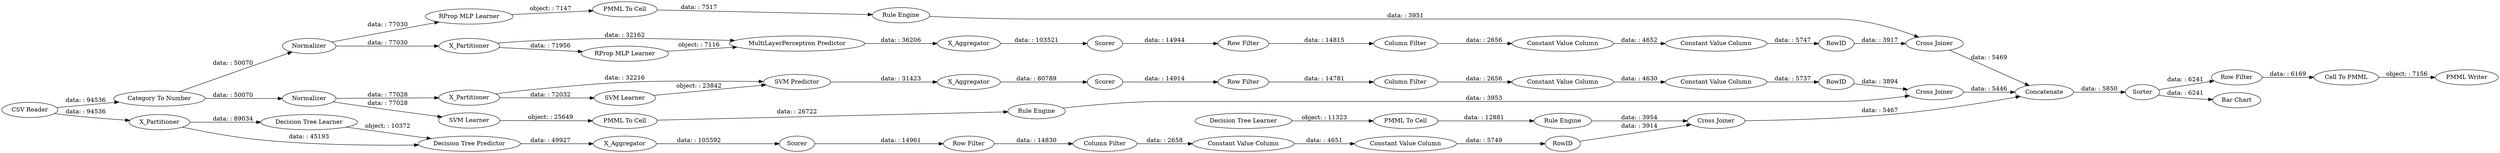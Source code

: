 digraph {
	"-3204727601346458567_290" [label="Constant Value Column"]
	"162084974202263656_28" [label="PMML To Cell"]
	"-8708285025418965461_294" [label="Column Filter"]
	"-8708285025418965461_9" [label="Row Filter"]
	"-4840255691458869934_72" [label="Row Filter"]
	"-3204727601346458567_294" [label="Column Filter"]
	"-2628549235256353508_35" [label="RProp MLP Learner"]
	"697253501037288402_32" [label="SVM Predictor"]
	"-8708285025418965461_292" [label="Constant Value Column"]
	"6706444178337609929_38" [label="Cross Joiner"]
	"6580243438292365045_292" [label="Constant Value Column"]
	"697253501037288402_41" [label=Scorer]
	"-3204727601346458567_292" [label="Constant Value Column"]
	"-8708285025418965461_293" [label=RowID]
	"5300058380113443760_33" [label="SVM Learner"]
	"6580243438292365045_9" [label="Row Filter"]
	"162084974202263656_34" [label="Rule Engine"]
	"697253501037288402_7" [label=X_Aggregator]
	"697253501037288402_40" [label=Normalizer]
	"162084974202263656_33" [label="Decision Tree Learner"]
	"697253501037288402_2" [label=X_Partitioner]
	"-2628549235256353508_34" [label="Rule Engine"]
	"6706444178337609929_2" [label=X_Partitioner]
	"6580243438292365045_294" [label="Column Filter"]
	"697253501037288402_39" [label="Cross Joiner"]
	"5300058380113443760_34" [label="PMML To Cell"]
	"-4840255691458869934_78" [label="PMML Writer"]
	"-4840255691458869934_79" [label=Concatenate]
	"-2628549235256353508_22" [label="PMML To Cell"]
	"6706444178337609929_32" [label="MultiLayerPerceptron Predictor"]
	"6706444178337609929_7" [label=X_Aggregator]
	"5501948413439561272_7" [label=X_Aggregator]
	"6580243438292365045_290" [label="Constant Value Column"]
	"-8708285025418965461_290" [label="Constant Value Column"]
	"5501948413439561272_31" [label="Decision Tree Learner"]
	"5300058380113443760_35" [label="Rule Engine"]
	"-4840255691458869934_70" [label="Cell To PMML"]
	"5501948413439561272_38" [label="Cross Joiner"]
	"6580243438292365045_293" [label=RowID]
	"-3204727601346458567_293" [label=RowID]
	"5501948413439561272_2" [label=X_Partitioner]
	"-4840255691458869934_68" [label="CSV Reader"]
	"6706444178337609929_31" [label="RProp MLP Learner"]
	"5501948413439561272_32" [label="Decision Tree Predictor"]
	"-4840255691458869934_67" [label=Sorter]
	"6706444178337609929_40" [label=Scorer]
	"-3204727601346458567_9" [label="Row Filter"]
	"5501948413439561272_39" [label=Scorer]
	"-4840255691458869934_77" [label="Category To Number"]
	"-4840255691458869934_64" [label="Bar Chart"]
	"6706444178337609929_39" [label=Normalizer]
	"697253501037288402_31" [label="SVM Learner"]
	"5501948413439561272_39" -> "-3204727601346458567_9" [label="data: : 14961"]
	"162084974202263656_28" -> "162084974202263656_34" [label="data: : 12881"]
	"5300058380113443760_34" -> "5300058380113443760_35" [label="data: : 26722"]
	"6706444178337609929_40" -> "6580243438292365045_9" [label="data: : 14944"]
	"-4840255691458869934_67" -> "-4840255691458869934_64" [label="data: : 6241"]
	"6706444178337609929_7" -> "6706444178337609929_40" [label="data: : 103521"]
	"-3204727601346458567_290" -> "-3204727601346458567_292" [label="data: : 4651"]
	"6706444178337609929_2" -> "6706444178337609929_32" [label="data: : 32162"]
	"-4840255691458869934_72" -> "-4840255691458869934_70" [label="data: : 6169"]
	"5501948413439561272_2" -> "5501948413439561272_31" [label="data: : 89034"]
	"6706444178337609929_32" -> "6706444178337609929_7" [label="data: : 36206"]
	"6706444178337609929_38" -> "-4840255691458869934_79" [label="data: : 5469"]
	"697253501037288402_31" -> "697253501037288402_32" [label="object: : 23842"]
	"-3204727601346458567_9" -> "-3204727601346458567_294" [label="data: : 14830"]
	"697253501037288402_40" -> "697253501037288402_2" [label="data: : 77028"]
	"-4840255691458869934_79" -> "-4840255691458869934_67" [label="data: : 5850"]
	"-8708285025418965461_292" -> "-8708285025418965461_293" [label="data: : 5737"]
	"-4840255691458869934_70" -> "-4840255691458869934_78" [label="object: : 7156"]
	"-2628549235256353508_22" -> "-2628549235256353508_34" [label="data: : 7517"]
	"-3204727601346458567_293" -> "5501948413439561272_38" [label="data: : 3914"]
	"-3204727601346458567_294" -> "-3204727601346458567_290" [label="data: : 2658"]
	"6580243438292365045_290" -> "6580243438292365045_292" [label="data: : 4652"]
	"-4840255691458869934_67" -> "-4840255691458869934_72" [label="data: : 6241"]
	"-4840255691458869934_68" -> "-4840255691458869934_77" [label="data: : 94536"]
	"5501948413439561272_2" -> "5501948413439561272_32" [label="data: : 45193"]
	"5501948413439561272_31" -> "5501948413439561272_32" [label="object: : 10372"]
	"-4840255691458869934_68" -> "5501948413439561272_2" [label="data: : 94536"]
	"5501948413439561272_32" -> "5501948413439561272_7" [label="data: : 49927"]
	"697253501037288402_7" -> "697253501037288402_41" [label="data: : 80789"]
	"6706444178337609929_31" -> "6706444178337609929_32" [label="object: : 7116"]
	"6706444178337609929_2" -> "6706444178337609929_31" [label="data: : 71956"]
	"6706444178337609929_39" -> "-2628549235256353508_35" [label="data: : 77030"]
	"6580243438292365045_293" -> "6706444178337609929_38" [label="data: : 3917"]
	"6580243438292365045_9" -> "6580243438292365045_294" [label="data: : 14815"]
	"6580243438292365045_294" -> "6580243438292365045_290" [label="data: : 2656"]
	"162084974202263656_34" -> "5501948413439561272_38" [label="data: : 3954"]
	"5300058380113443760_33" -> "5300058380113443760_34" [label="object: : 25649"]
	"-3204727601346458567_292" -> "-3204727601346458567_293" [label="data: : 5749"]
	"5501948413439561272_38" -> "-4840255691458869934_79" [label="data: : 5467"]
	"-2628549235256353508_34" -> "6706444178337609929_38" [label="data: : 3951"]
	"6706444178337609929_39" -> "6706444178337609929_2" [label="data: : 77030"]
	"-8708285025418965461_9" -> "-8708285025418965461_294" [label="data: : 14781"]
	"5501948413439561272_7" -> "5501948413439561272_39" [label="data: : 105592"]
	"697253501037288402_39" -> "-4840255691458869934_79" [label="data: : 5446"]
	"-2628549235256353508_35" -> "-2628549235256353508_22" [label="object: : 7147"]
	"-8708285025418965461_293" -> "697253501037288402_39" [label="data: : 3894"]
	"6580243438292365045_292" -> "6580243438292365045_293" [label="data: : 5747"]
	"-4840255691458869934_77" -> "697253501037288402_40" [label="data: : 50070"]
	"697253501037288402_32" -> "697253501037288402_7" [label="data: : 31423"]
	"697253501037288402_2" -> "697253501037288402_31" [label="data: : 72032"]
	"697253501037288402_40" -> "5300058380113443760_33" [label="data: : 77028"]
	"697253501037288402_41" -> "-8708285025418965461_9" [label="data: : 14914"]
	"162084974202263656_33" -> "162084974202263656_28" [label="object: : 11323"]
	"697253501037288402_2" -> "697253501037288402_32" [label="data: : 32216"]
	"-4840255691458869934_77" -> "6706444178337609929_39" [label="data: : 50070"]
	"5300058380113443760_35" -> "697253501037288402_39" [label="data: : 3953"]
	"-8708285025418965461_290" -> "-8708285025418965461_292" [label="data: : 4630"]
	"-8708285025418965461_294" -> "-8708285025418965461_290" [label="data: : 2656"]
	rankdir=LR
}
